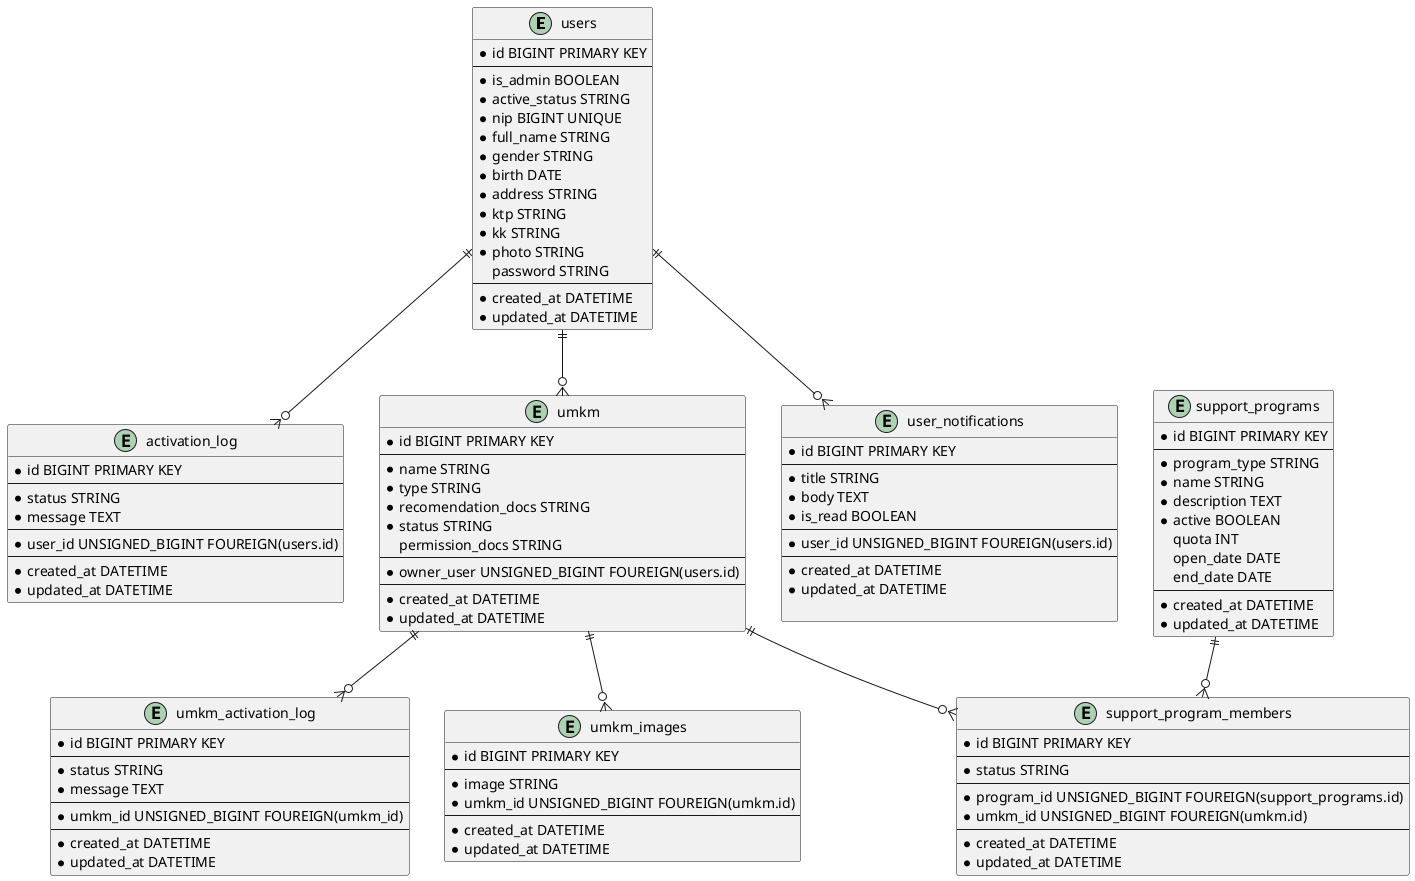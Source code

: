 @startuml

entity users {
    * id BIGINT PRIMARY KEY
    --
    * is_admin BOOLEAN
    * active_status STRING
    ' active
    ' pending
    * nip BIGINT UNIQUE
    * full_name STRING
    * gender STRING
    * birth DATE
    * address STRING
    * ktp STRING
    * kk STRING
    * photo STRING
    password STRING
    --
    * created_at DATETIME
    * updated_at DATETIME
}

entity activation_log {
    * id BIGINT PRIMARY KEY
    --
    * status STRING
    ' acc
    ' rejected
    ' revoked
    * message TEXT
    --
    * user_id UNSIGNED_BIGINT FOUREIGN(users.id)
    --
    * created_at DATETIME
    * updated_at DATETIME
}

entity umkm {
    * id BIGINT PRIMARY KEY
    --
    * name STRING
    * type STRING
    ' koperasi
    ' umkm
    * recomendation_docs STRING
    * status STRING
    ' verified
    ' pending
    ' rejected
    permission_docs STRING
    --
    * owner_user UNSIGNED_BIGINT FOUREIGN(users.id)
    --
    * created_at DATETIME
    * updated_at DATETIME
}

entity umkm_activation_log {
    * id BIGINT PRIMARY KEY
    --
    * status STRING
    ' acc
    ' rejected
    ' revoked
    * message TEXT
    --
    * umkm_id UNSIGNED_BIGINT FOUREIGN(umkm_id)
    --
    * created_at DATETIME
    * updated_at DATETIME
}

entity umkm_images{
    * id BIGINT PRIMARY KEY
    --
    * image STRING
    * umkm_id UNSIGNED_BIGINT FOUREIGN(umkm.id)
    --
    * created_at DATETIME
    * updated_at DATETIME
}

entity support_programs {
    * id BIGINT PRIMARY KEY
    --
    * program_type STRING
    * name STRING
    * description TEXT
    * active BOOLEAN
    quota INT
    open_date DATE
    end_date DATE
    --
    * created_at DATETIME
    * updated_at DATETIME
}

entity support_program_members {
    * id BIGINT PRIMARY KEY
    --
    * status STRING
    ' pending
    ' verified
    --
    * program_id UNSIGNED_BIGINT FOUREIGN(support_programs.id)
    * umkm_id UNSIGNED_BIGINT FOUREIGN(umkm.id)
    --
    * created_at DATETIME
    * updated_at DATETIME
}

entity user_notifications {
    * id BIGINT PRIMARY KEY
    --
    * title STRING
    * body TEXT
    * is_read BOOLEAN
    --
    * user_id UNSIGNED_BIGINT FOUREIGN(users.id)
    --
    * created_at DATETIME
    * updated_at DATETIME

}




users ||--o{ user_notifications
users ||--o{ umkm
users ||--o{ activation_log

support_programs ||--o{ support_program_members
umkm ||--o{ support_program_members

umkm ||--o{ umkm_images
umkm ||--o{ umkm_activation_log

@enduml